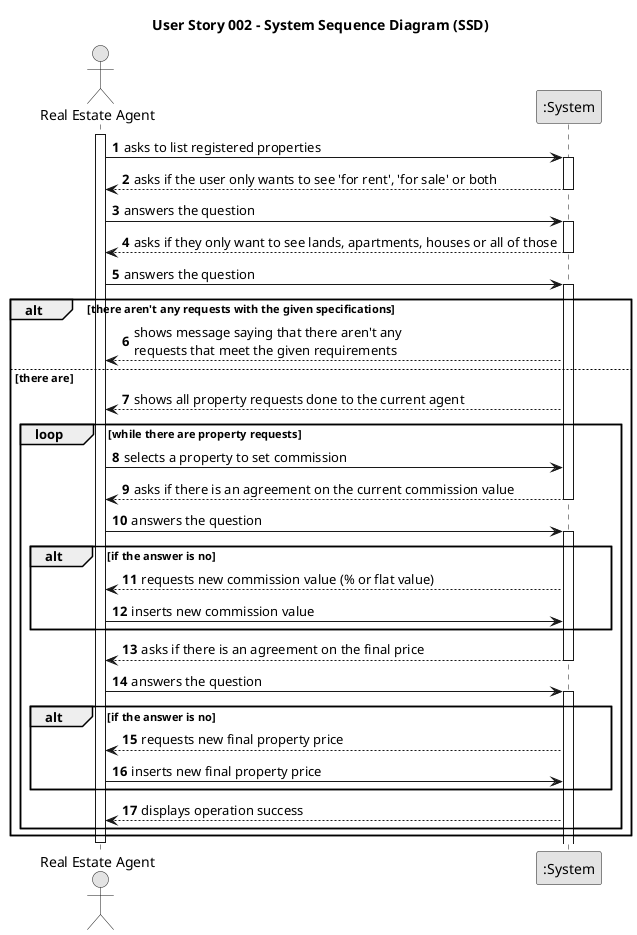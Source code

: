 @startuml
skinparam monochrome true
skinparam packageStyle rectangle
skinparam shadowing false

title User Story 002 - System Sequence Diagram (SSD)

autonumber

actor "Real Estate Agent" as User
participant ":System" as System


    activate User
    User -> System : asks to list registered properties
    activate System

    System --> User : asks if the user only wants to see 'for rent', 'for sale' or both
    deactivate System

    User -> System : answers the question
    activate System

    System --> User : asks if they only want to see lands, apartments, houses or all of those
    deactivate System

    User -> System : answers the question
    activate System

    alt there aren't any requests with the given specifications
        System --> User : shows message saying that there aren't any\nrequests that meet the given requirements
    else there are
        System --> User : shows all property requests done to the current agent
        loop while there are property requests
            User -> System : selects a property to set commission
            System --> User : asks if there is an agreement on the current commission value
            deactivate System
            User -> System : answers the question
            activate System
            alt if the answer is no
                System --> User : requests new commission value (% or flat value)
                User -> System : inserts new commission value
            end
            System --> User : asks if there is an agreement on the final price
            deactivate System
            User -> System : answers the question
            activate System
            alt if the answer is no
                System --> User : requests new final property price
                User -> System : inserts new final property price
            end
            System --> User : displays operation success
        end
    end

    deactivate User

@enduml